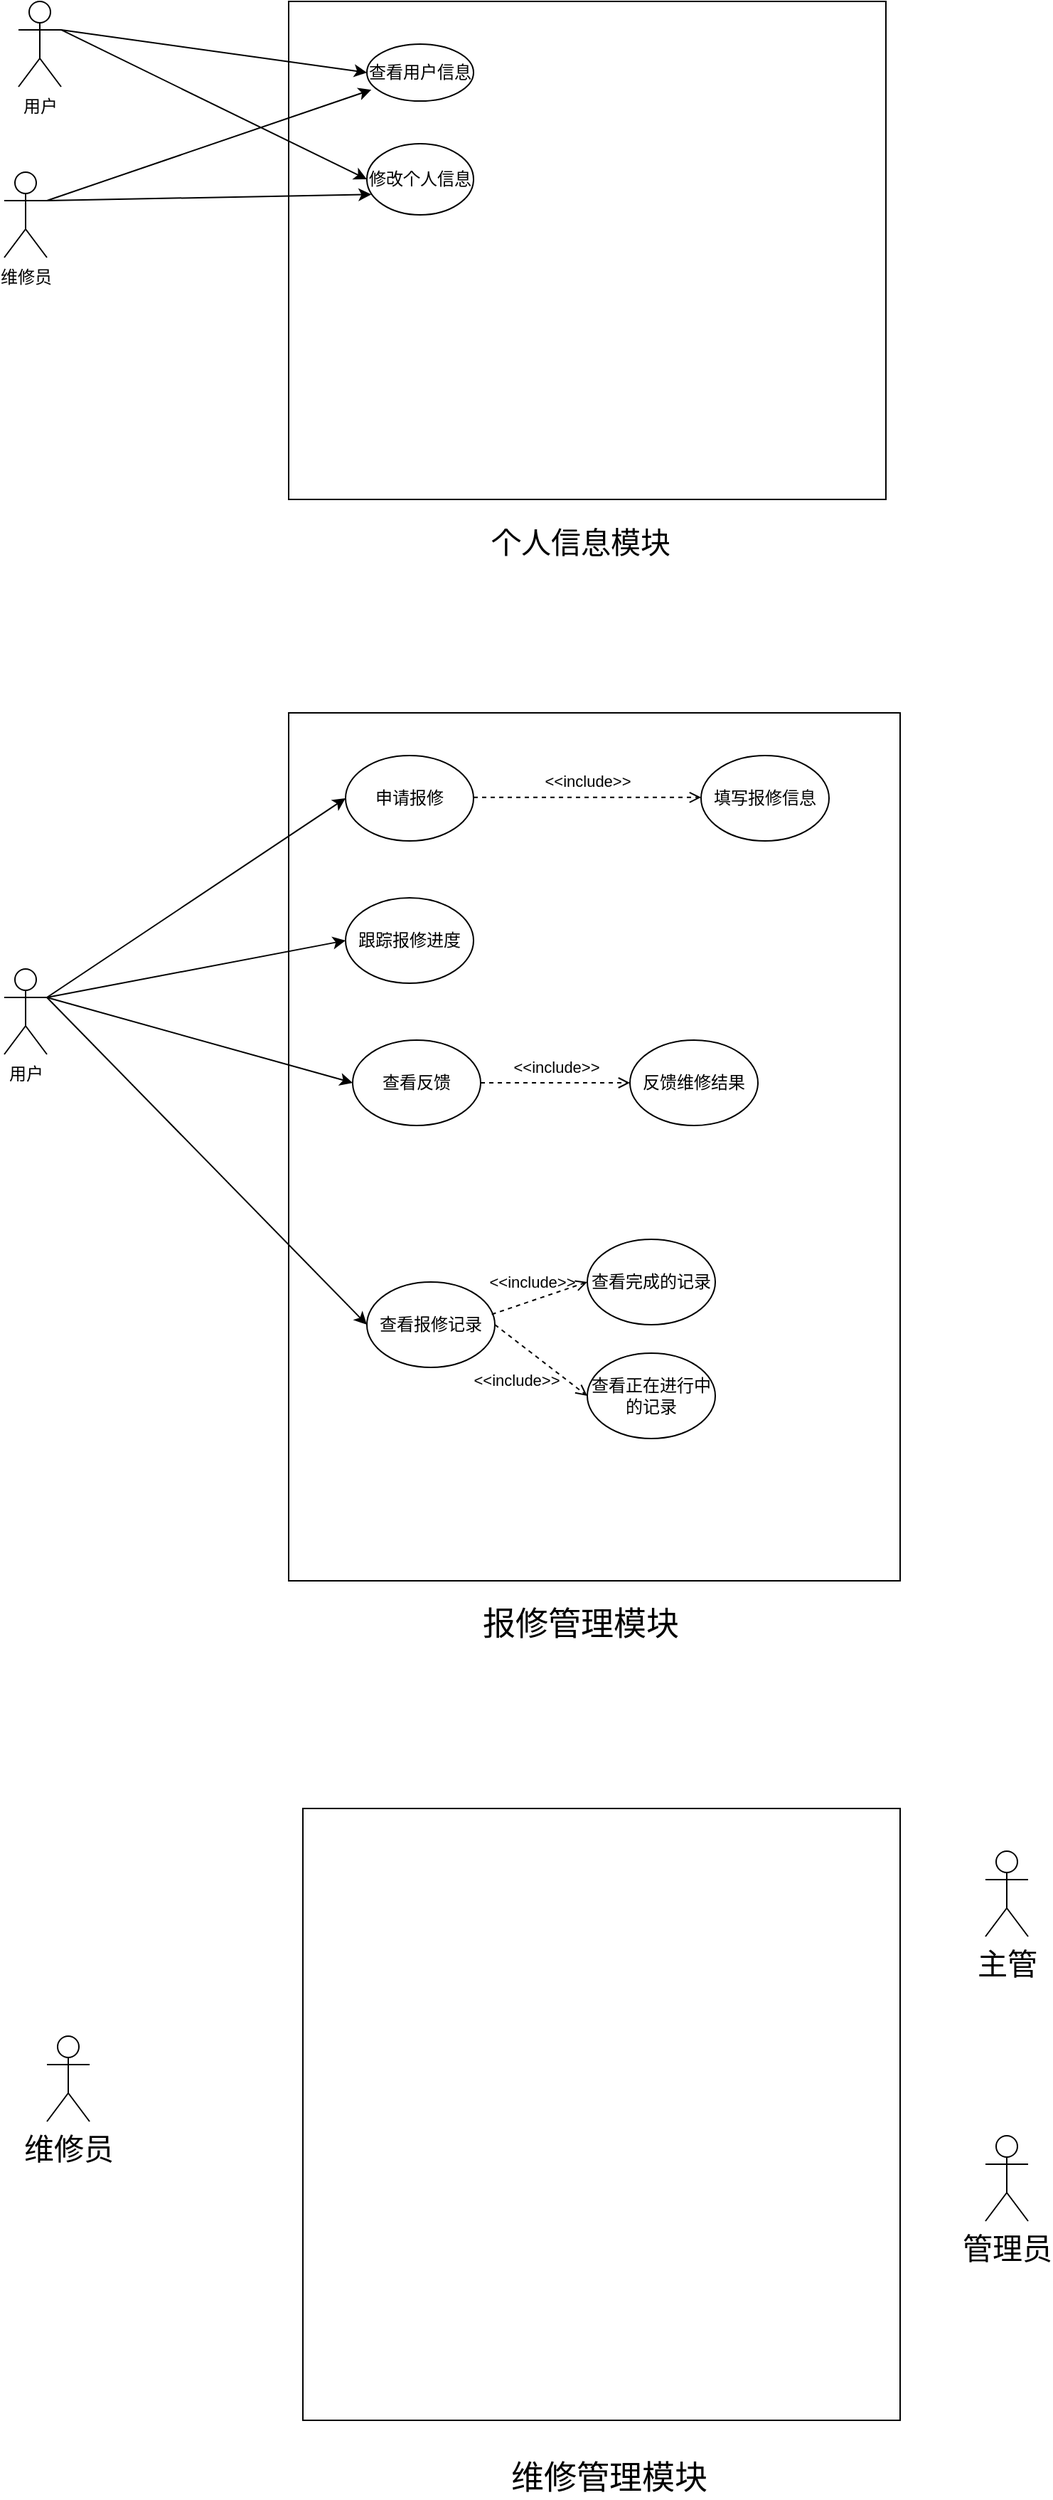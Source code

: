 <mxfile version="14.6.1" type="github">
  <diagram id="aILLvQEVS9CXQoUYzo5x" name="第 1 页">
    <mxGraphModel dx="966" dy="454" grid="1" gridSize="10" guides="1" tooltips="1" connect="1" arrows="1" fold="1" page="1" pageScale="1" pageWidth="1600" pageHeight="1200" math="0" shadow="0">
      <root>
        <mxCell id="0" />
        <mxCell id="1" parent="0" />
        <mxCell id="Kry_4IqpaawhLTl4Cb5q-1" value="用户" style="shape=umlActor;verticalLabelPosition=bottom;verticalAlign=top;html=1;outlineConnect=0;" vertex="1" parent="1">
          <mxGeometry x="90" y="120" width="30" height="60" as="geometry" />
        </mxCell>
        <mxCell id="Kry_4IqpaawhLTl4Cb5q-2" value="" style="rounded=0;whiteSpace=wrap;html=1;" vertex="1" parent="1">
          <mxGeometry x="280" y="120" width="420" height="350" as="geometry" />
        </mxCell>
        <mxCell id="Kry_4IqpaawhLTl4Cb5q-3" value="" style="endArrow=classic;html=1;exitX=1;exitY=0.333;exitDx=0;exitDy=0;exitPerimeter=0;entryX=0;entryY=0.5;entryDx=0;entryDy=0;" edge="1" parent="1" source="Kry_4IqpaawhLTl4Cb5q-1" target="Kry_4IqpaawhLTl4Cb5q-4">
          <mxGeometry width="50" height="50" relative="1" as="geometry">
            <mxPoint x="370" y="270" as="sourcePoint" />
            <mxPoint x="420" y="220" as="targetPoint" />
          </mxGeometry>
        </mxCell>
        <mxCell id="Kry_4IqpaawhLTl4Cb5q-4" value="查看用户信息" style="ellipse;whiteSpace=wrap;html=1;" vertex="1" parent="1">
          <mxGeometry x="335" y="150" width="75" height="40" as="geometry" />
        </mxCell>
        <mxCell id="Kry_4IqpaawhLTl4Cb5q-5" value="个人信息模块" style="text;html=1;align=center;verticalAlign=middle;resizable=0;points=[];autosize=1;strokeColor=none;fontSize=21;" vertex="1" parent="1">
          <mxGeometry x="415" y="485" width="140" height="30" as="geometry" />
        </mxCell>
        <mxCell id="Kry_4IqpaawhLTl4Cb5q-6" value="修改个人信息" style="ellipse;whiteSpace=wrap;html=1;" vertex="1" parent="1">
          <mxGeometry x="335" y="220" width="75" height="50" as="geometry" />
        </mxCell>
        <mxCell id="Kry_4IqpaawhLTl4Cb5q-7" value="" style="endArrow=classic;html=1;entryX=0;entryY=0.5;entryDx=0;entryDy=0;exitX=1;exitY=0.333;exitDx=0;exitDy=0;exitPerimeter=0;" edge="1" parent="1" source="Kry_4IqpaawhLTl4Cb5q-1" target="Kry_4IqpaawhLTl4Cb5q-6">
          <mxGeometry width="50" height="50" relative="1" as="geometry">
            <mxPoint x="120" y="210" as="sourcePoint" />
            <mxPoint x="170" y="210" as="targetPoint" />
          </mxGeometry>
        </mxCell>
        <mxCell id="Kry_4IqpaawhLTl4Cb5q-8" value="维修员" style="shape=umlActor;verticalLabelPosition=bottom;verticalAlign=top;html=1;outlineConnect=0;" vertex="1" parent="1">
          <mxGeometry x="80" y="240" width="30" height="60" as="geometry" />
        </mxCell>
        <mxCell id="Kry_4IqpaawhLTl4Cb5q-12" value="" style="endArrow=classic;html=1;entryX=0.042;entryY=0.802;entryDx=0;entryDy=0;entryPerimeter=0;exitX=1;exitY=0.333;exitDx=0;exitDy=0;exitPerimeter=0;" edge="1" parent="1" source="Kry_4IqpaawhLTl4Cb5q-8" target="Kry_4IqpaawhLTl4Cb5q-4">
          <mxGeometry width="50" height="50" relative="1" as="geometry">
            <mxPoint x="150" y="320" as="sourcePoint" />
            <mxPoint x="200" y="270" as="targetPoint" />
          </mxGeometry>
        </mxCell>
        <mxCell id="Kry_4IqpaawhLTl4Cb5q-13" value="" style="endArrow=classic;html=1;exitX=1;exitY=0.333;exitDx=0;exitDy=0;exitPerimeter=0;entryX=0.042;entryY=0.713;entryDx=0;entryDy=0;entryPerimeter=0;" edge="1" parent="1" source="Kry_4IqpaawhLTl4Cb5q-8" target="Kry_4IqpaawhLTl4Cb5q-6">
          <mxGeometry width="50" height="50" relative="1" as="geometry">
            <mxPoint x="160" y="330" as="sourcePoint" />
            <mxPoint x="210" y="280" as="targetPoint" />
          </mxGeometry>
        </mxCell>
        <mxCell id="Kry_4IqpaawhLTl4Cb5q-16" value="用户" style="shape=umlActor;verticalLabelPosition=bottom;verticalAlign=top;html=1;outlineConnect=0;" vertex="1" parent="1">
          <mxGeometry x="80" y="800" width="30" height="60" as="geometry" />
        </mxCell>
        <mxCell id="Kry_4IqpaawhLTl4Cb5q-18" value="" style="rounded=0;whiteSpace=wrap;html=1;" vertex="1" parent="1">
          <mxGeometry x="280" y="620" width="430" height="610" as="geometry" />
        </mxCell>
        <mxCell id="Kry_4IqpaawhLTl4Cb5q-19" value="申请报修" style="ellipse;whiteSpace=wrap;html=1;" vertex="1" parent="1">
          <mxGeometry x="320" y="650" width="90" height="60" as="geometry" />
        </mxCell>
        <mxCell id="Kry_4IqpaawhLTl4Cb5q-20" value="&lt;span style=&quot;font-size: 23px&quot;&gt;报修管理模块&lt;/span&gt;" style="text;html=1;align=center;verticalAlign=middle;resizable=0;points=[];autosize=1;strokeColor=none;" vertex="1" parent="1">
          <mxGeometry x="410" y="1250" width="150" height="20" as="geometry" />
        </mxCell>
        <mxCell id="Kry_4IqpaawhLTl4Cb5q-25" value="填写报修信息" style="ellipse;whiteSpace=wrap;html=1;" vertex="1" parent="1">
          <mxGeometry x="570" y="650" width="90" height="60" as="geometry" />
        </mxCell>
        <mxCell id="Kry_4IqpaawhLTl4Cb5q-29" value="&lt;font style=&quot;font-size: 11px&quot;&gt;&amp;lt;&amp;lt;include&amp;gt;&amp;gt;&lt;/font&gt;" style="html=1;verticalAlign=bottom;labelBackgroundColor=none;endArrow=open;endFill=0;dashed=1;fontSize=21;" edge="1" parent="1">
          <mxGeometry width="160" relative="1" as="geometry">
            <mxPoint x="410" y="679.41" as="sourcePoint" />
            <mxPoint x="570" y="679.41" as="targetPoint" />
          </mxGeometry>
        </mxCell>
        <mxCell id="Kry_4IqpaawhLTl4Cb5q-31" value="跟踪报修进度" style="ellipse;whiteSpace=wrap;html=1;" vertex="1" parent="1">
          <mxGeometry x="320" y="750" width="90" height="60" as="geometry" />
        </mxCell>
        <mxCell id="Kry_4IqpaawhLTl4Cb5q-32" value="" style="endArrow=classic;html=1;fontSize=21;entryX=0;entryY=0.5;entryDx=0;entryDy=0;exitX=1;exitY=0.333;exitDx=0;exitDy=0;exitPerimeter=0;" edge="1" parent="1" source="Kry_4IqpaawhLTl4Cb5q-16" target="Kry_4IqpaawhLTl4Cb5q-31">
          <mxGeometry width="50" height="50" relative="1" as="geometry">
            <mxPoint y="930" as="sourcePoint" />
            <mxPoint x="50" y="880" as="targetPoint" />
          </mxGeometry>
        </mxCell>
        <mxCell id="Kry_4IqpaawhLTl4Cb5q-37" value="反馈维修结果" style="ellipse;whiteSpace=wrap;html=1;" vertex="1" parent="1">
          <mxGeometry x="520" y="850" width="90" height="60" as="geometry" />
        </mxCell>
        <mxCell id="Kry_4IqpaawhLTl4Cb5q-41" value="" style="endArrow=classic;html=1;fontSize=21;entryX=0;entryY=0.5;entryDx=0;entryDy=0;" edge="1" parent="1" target="Kry_4IqpaawhLTl4Cb5q-19">
          <mxGeometry width="50" height="50" relative="1" as="geometry">
            <mxPoint x="110" y="820" as="sourcePoint" />
            <mxPoint x="280" y="670" as="targetPoint" />
          </mxGeometry>
        </mxCell>
        <mxCell id="Kry_4IqpaawhLTl4Cb5q-43" value="查看报修记录" style="ellipse;whiteSpace=wrap;html=1;" vertex="1" parent="1">
          <mxGeometry x="335" y="1020" width="90" height="60" as="geometry" />
        </mxCell>
        <mxCell id="Kry_4IqpaawhLTl4Cb5q-44" value="" style="endArrow=classic;html=1;fontSize=21;entryX=0;entryY=0.5;entryDx=0;entryDy=0;" edge="1" parent="1" target="Kry_4IqpaawhLTl4Cb5q-43">
          <mxGeometry width="50" height="50" relative="1" as="geometry">
            <mxPoint x="110" y="820" as="sourcePoint" />
            <mxPoint x="80" y="1000" as="targetPoint" />
          </mxGeometry>
        </mxCell>
        <mxCell id="Kry_4IqpaawhLTl4Cb5q-46" value="查看完成的记录" style="ellipse;whiteSpace=wrap;html=1;" vertex="1" parent="1">
          <mxGeometry x="490" y="990" width="90" height="60" as="geometry" />
        </mxCell>
        <mxCell id="Kry_4IqpaawhLTl4Cb5q-47" value="查看正在进行中的记录" style="ellipse;whiteSpace=wrap;html=1;" vertex="1" parent="1">
          <mxGeometry x="490" y="1070" width="90" height="60" as="geometry" />
        </mxCell>
        <mxCell id="Kry_4IqpaawhLTl4Cb5q-48" value="&lt;font style=&quot;font-size: 11px&quot;&gt;&amp;lt;&amp;lt;include&amp;gt;&amp;gt;&lt;/font&gt;" style="html=1;verticalAlign=bottom;labelBackgroundColor=none;endArrow=open;endFill=0;dashed=1;fontSize=21;entryX=0;entryY=0.5;entryDx=0;entryDy=0;exitX=0.976;exitY=0.379;exitDx=0;exitDy=0;exitPerimeter=0;" edge="1" parent="1" source="Kry_4IqpaawhLTl4Cb5q-43" target="Kry_4IqpaawhLTl4Cb5q-46">
          <mxGeometry x="-0.152" y="2" width="160" relative="1" as="geometry">
            <mxPoint x="421" y="1040" as="sourcePoint" />
            <mxPoint x="460" y="1130" as="targetPoint" />
            <mxPoint as="offset" />
          </mxGeometry>
        </mxCell>
        <mxCell id="Kry_4IqpaawhLTl4Cb5q-49" value="&lt;font style=&quot;font-size: 11px&quot;&gt;&amp;lt;&amp;lt;include&amp;gt;&amp;gt;&lt;/font&gt;" style="html=1;verticalAlign=bottom;labelBackgroundColor=none;endArrow=open;endFill=0;dashed=1;fontSize=21;exitX=1;exitY=0.5;exitDx=0;exitDy=0;entryX=0;entryY=0.5;entryDx=0;entryDy=0;" edge="1" parent="1" source="Kry_4IqpaawhLTl4Cb5q-43" target="Kry_4IqpaawhLTl4Cb5q-47">
          <mxGeometry x="0.034" y="-30" width="160" relative="1" as="geometry">
            <mxPoint x="390" y="1120" as="sourcePoint" />
            <mxPoint x="550" y="1120" as="targetPoint" />
            <mxPoint as="offset" />
          </mxGeometry>
        </mxCell>
        <mxCell id="Kry_4IqpaawhLTl4Cb5q-50" value="" style="rounded=0;whiteSpace=wrap;html=1;fontSize=21;" vertex="1" parent="1">
          <mxGeometry x="290" y="1390" width="420" height="430" as="geometry" />
        </mxCell>
        <mxCell id="Kry_4IqpaawhLTl4Cb5q-51" value="&lt;font style=&quot;font-size: 23px&quot;&gt;维修管理模块&lt;/font&gt;" style="text;html=1;align=center;verticalAlign=middle;resizable=0;points=[];autosize=1;strokeColor=none;fontSize=21;" vertex="1" parent="1">
          <mxGeometry x="430" y="1845" width="150" height="30" as="geometry" />
        </mxCell>
        <mxCell id="Kry_4IqpaawhLTl4Cb5q-52" value="维修员" style="shape=umlActor;verticalLabelPosition=bottom;verticalAlign=top;html=1;outlineConnect=0;fontSize=21;" vertex="1" parent="1">
          <mxGeometry x="110" y="1550" width="30" height="60" as="geometry" />
        </mxCell>
        <mxCell id="Kry_4IqpaawhLTl4Cb5q-58" value="查看反馈" style="ellipse;whiteSpace=wrap;html=1;" vertex="1" parent="1">
          <mxGeometry x="325" y="850" width="90" height="60" as="geometry" />
        </mxCell>
        <mxCell id="Kry_4IqpaawhLTl4Cb5q-59" value="" style="endArrow=classic;html=1;fontSize=21;entryX=0;entryY=0.5;entryDx=0;entryDy=0;" edge="1" parent="1" target="Kry_4IqpaawhLTl4Cb5q-58">
          <mxGeometry width="50" height="50" relative="1" as="geometry">
            <mxPoint x="110" y="820" as="sourcePoint" />
            <mxPoint x="110" y="1000" as="targetPoint" />
          </mxGeometry>
        </mxCell>
        <mxCell id="Kry_4IqpaawhLTl4Cb5q-60" value="主管" style="shape=umlActor;verticalLabelPosition=bottom;verticalAlign=top;html=1;outlineConnect=0;fontSize=21;" vertex="1" parent="1">
          <mxGeometry x="770" y="1420" width="30" height="60" as="geometry" />
        </mxCell>
        <mxCell id="Kry_4IqpaawhLTl4Cb5q-61" value="管理员" style="shape=umlActor;verticalLabelPosition=bottom;verticalAlign=top;html=1;outlineConnect=0;fontSize=21;" vertex="1" parent="1">
          <mxGeometry x="770" y="1620" width="30" height="60" as="geometry" />
        </mxCell>
        <mxCell id="Kry_4IqpaawhLTl4Cb5q-62" value="&lt;font style=&quot;font-size: 11px&quot;&gt;&amp;lt;&amp;lt;include&amp;gt;&amp;gt;&lt;/font&gt;" style="html=1;verticalAlign=bottom;labelBackgroundColor=none;endArrow=open;endFill=0;dashed=1;fontSize=21;entryX=0;entryY=0.5;entryDx=0;entryDy=0;exitX=1;exitY=0.5;exitDx=0;exitDy=0;" edge="1" parent="1" source="Kry_4IqpaawhLTl4Cb5q-58" target="Kry_4IqpaawhLTl4Cb5q-37">
          <mxGeometry width="160" relative="1" as="geometry">
            <mxPoint x="360" y="960" as="sourcePoint" />
            <mxPoint x="520" y="960" as="targetPoint" />
          </mxGeometry>
        </mxCell>
      </root>
    </mxGraphModel>
  </diagram>
</mxfile>
